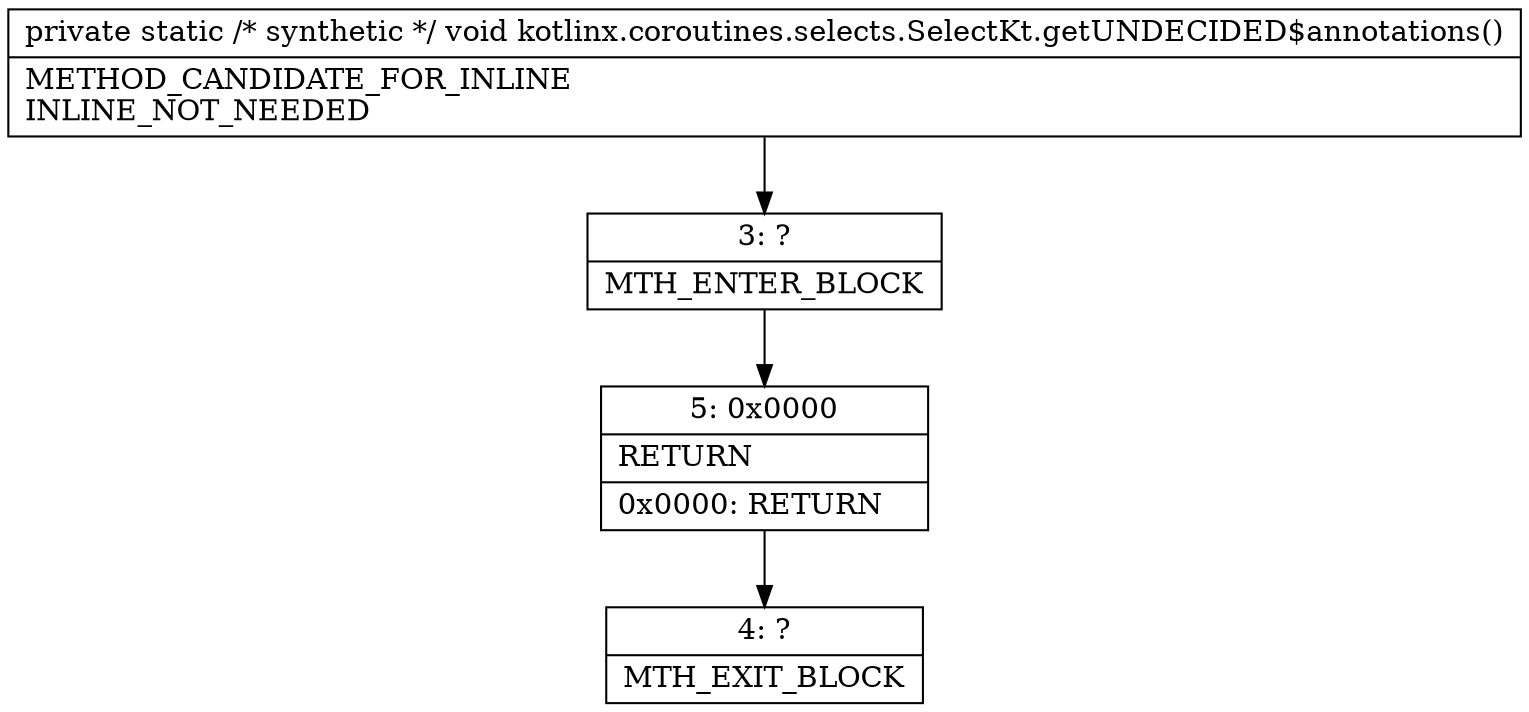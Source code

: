 digraph "CFG forkotlinx.coroutines.selects.SelectKt.getUNDECIDED$annotations()V" {
Node_3 [shape=record,label="{3\:\ ?|MTH_ENTER_BLOCK\l}"];
Node_5 [shape=record,label="{5\:\ 0x0000|RETURN\l|0x0000: RETURN   \l}"];
Node_4 [shape=record,label="{4\:\ ?|MTH_EXIT_BLOCK\l}"];
MethodNode[shape=record,label="{private static \/* synthetic *\/ void kotlinx.coroutines.selects.SelectKt.getUNDECIDED$annotations()  | METHOD_CANDIDATE_FOR_INLINE\lINLINE_NOT_NEEDED\l}"];
MethodNode -> Node_3;Node_3 -> Node_5;
Node_5 -> Node_4;
}

